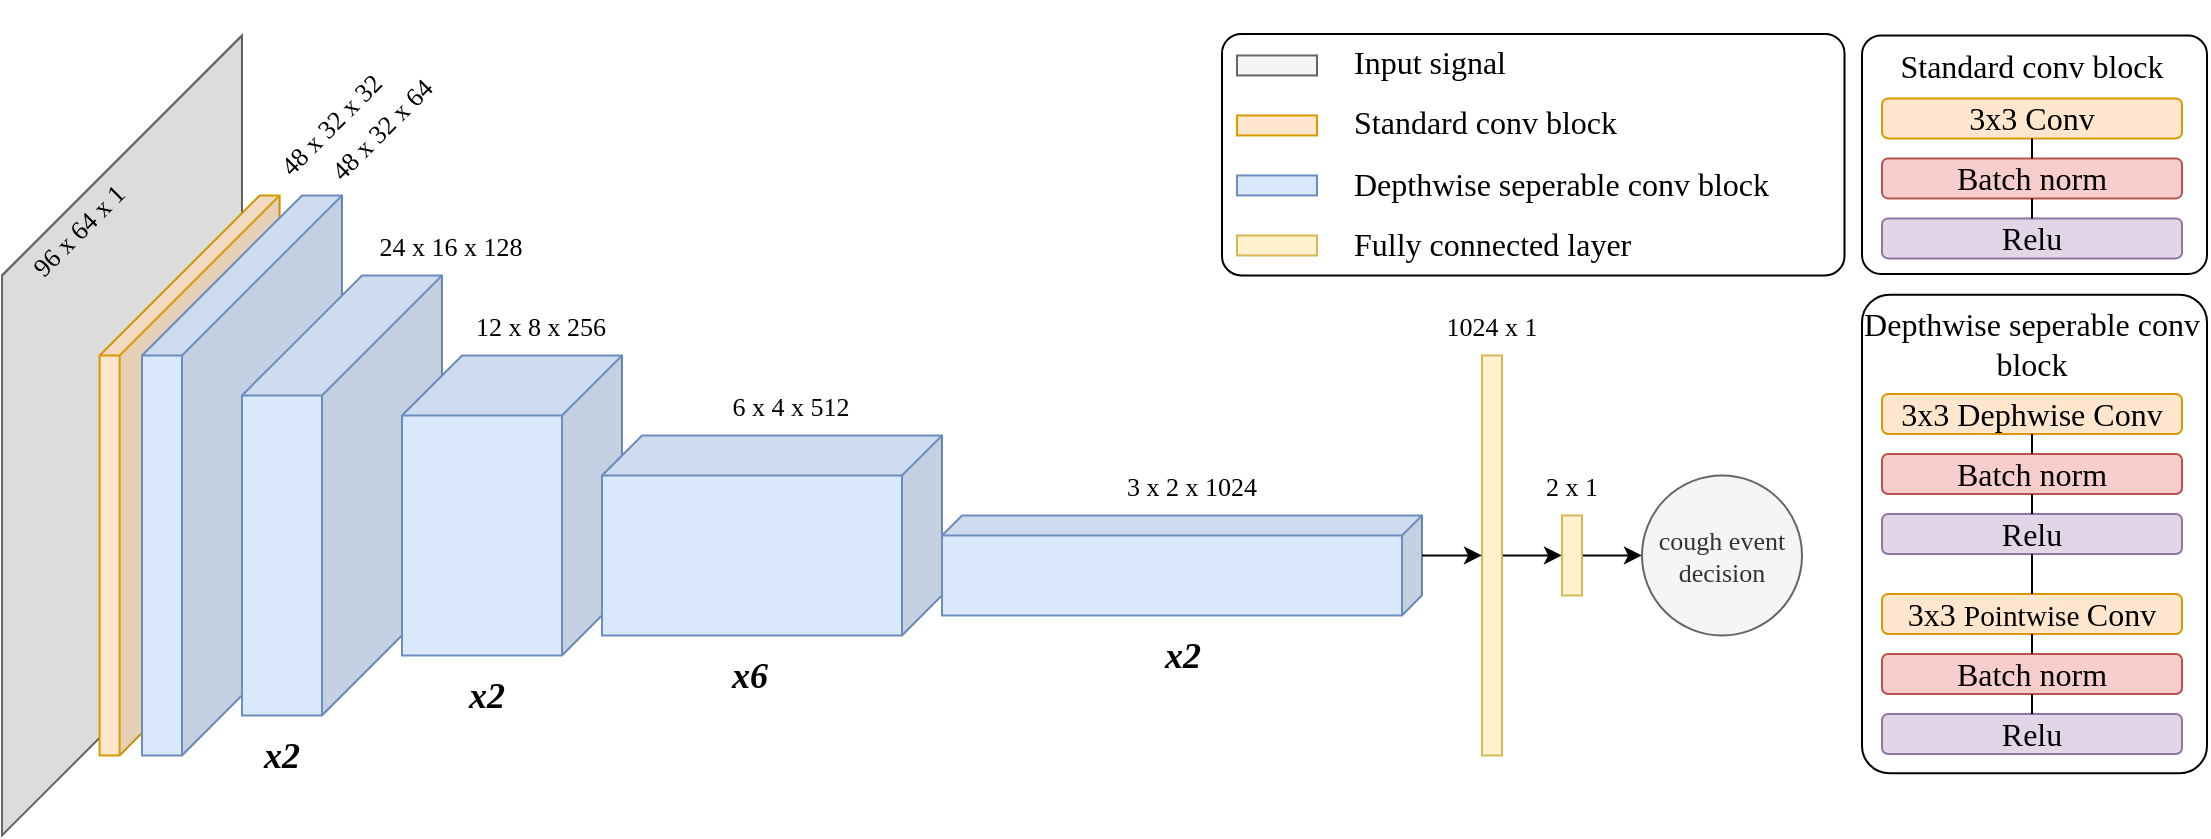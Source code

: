 <mxfile version="18.0.6" type="device"><diagram id="fn_3PNEznC-Y0D5N52Wr" name="Page-1"><mxGraphModel dx="1185" dy="721" grid="1" gridSize="10" guides="1" tooltips="1" connect="1" arrows="1" fold="1" page="1" pageScale="1" pageWidth="1400" pageHeight="850" math="0" shadow="0"><root><mxCell id="0"/><mxCell id="1" parent="0"/><mxCell id="YVkmUxx6rmBihFEYptXp-5" value="" style="rounded=1;whiteSpace=wrap;html=1;arcSize=8;fontFamily=Comic Sans MS;fillColor=default;" parent="1" vertex="1"><mxGeometry x="970" y="530.37" width="172.5" height="239.27" as="geometry"/></mxCell><mxCell id="5klQEirNXKxmXSNfGSBY-10" value="" style="rounded=1;whiteSpace=wrap;html=1;arcSize=8;fontFamily=Comic Sans MS;" parent="1" vertex="1"><mxGeometry x="650" y="400" width="311.25" height="120.73" as="geometry"/></mxCell><mxCell id="E9wr9kS5ZXiOrKinij7P-9" value="" style="shape=cube;whiteSpace=wrap;html=1;boundedLbl=1;backgroundOutline=1;darkOpacity=0.05;darkOpacity2=0.1;direction=east;size=200;flipV=0;flipH=1;fillColor=#f5f5f5;fontColor=#333333;strokeColor=#666666;fontFamily=Comic Sans MS;" parent="1" vertex="1"><mxGeometry x="40" y="400.73" width="120" height="400" as="geometry"/></mxCell><mxCell id="E9wr9kS5ZXiOrKinij7P-1" value="" style="shape=cube;whiteSpace=wrap;html=1;boundedLbl=1;backgroundOutline=1;darkOpacity=0.05;darkOpacity2=0.1;fillColor=#ffe6cc;direction=east;size=80;flipV=0;flipH=1;strokeColor=#d79b00;fontFamily=Comic Sans MS;" parent="1" vertex="1"><mxGeometry x="88.81" y="480.73" width="90" height="280" as="geometry"/></mxCell><mxCell id="5klQEirNXKxmXSNfGSBY-38" style="edgeStyle=orthogonalEdgeStyle;rounded=0;orthogonalLoop=1;jettySize=auto;html=1;entryX=0;entryY=0.5;entryDx=0;entryDy=0;fontSize=15;fontFamily=Comic Sans MS;" parent="1" source="BP_H7tgaW6EbcxSf2OxB-65" target="BP_H7tgaW6EbcxSf2OxB-66" edge="1"><mxGeometry relative="1" as="geometry"/></mxCell><mxCell id="BP_H7tgaW6EbcxSf2OxB-65" value="" style="rounded=0;whiteSpace=wrap;html=1;shadow=0;labelBackgroundColor=none;sketch=0;fontSize=12;fillColor=#fff2cc;strokeColor=#d6b656;fontFamily=Comic Sans MS;" parent="1" vertex="1"><mxGeometry x="780" y="560.73" width="10" height="200" as="geometry"/></mxCell><mxCell id="5klQEirNXKxmXSNfGSBY-39" style="edgeStyle=orthogonalEdgeStyle;rounded=0;orthogonalLoop=1;jettySize=auto;html=1;entryX=0;entryY=0.5;entryDx=0;entryDy=0;fontSize=15;fontFamily=Comic Sans MS;" parent="1" source="BP_H7tgaW6EbcxSf2OxB-66" target="2Ukn3HGsp6Sb5mwYhxMX-2" edge="1"><mxGeometry relative="1" as="geometry"/></mxCell><mxCell id="BP_H7tgaW6EbcxSf2OxB-66" value="" style="rounded=0;whiteSpace=wrap;html=1;shadow=0;labelBackgroundColor=none;sketch=0;fontSize=12;fillColor=#fff2cc;strokeColor=#d6b656;fontFamily=Comic Sans MS;" parent="1" vertex="1"><mxGeometry x="820.0" y="640.73" width="10" height="40" as="geometry"/></mxCell><mxCell id="2Ukn3HGsp6Sb5mwYhxMX-2" value="&lt;font style=&quot;font-size: 13px;&quot;&gt;cough event decision&lt;/font&gt;" style="ellipse;whiteSpace=wrap;html=1;fillColor=#f5f5f5;strokeColor=#666666;fontColor=#333333;fontFamily=Comic Sans MS;fontSize=13;" parent="1" vertex="1"><mxGeometry x="860" y="620.73" width="80" height="80" as="geometry"/></mxCell><mxCell id="5klQEirNXKxmXSNfGSBY-5" value="&lt;p style=&quot;line-height: 1.9;&quot;&gt;Input signal&lt;br style=&quot;&quot;&gt;Standard conv block&lt;br style=&quot;&quot;&gt;Depthwise seperable conv block&lt;br style=&quot;&quot;&gt;Fully connected layer&lt;/p&gt;" style="text;html=1;strokeColor=none;fillColor=none;align=left;verticalAlign=middle;whiteSpace=wrap;rounded=0;fontFamily=Comic Sans MS;fontSize=16;" parent="1" vertex="1"><mxGeometry x="713.75" y="400" width="247.5" height="120.73" as="geometry"/></mxCell><mxCell id="5klQEirNXKxmXSNfGSBY-7" value="" style="rounded=0;whiteSpace=wrap;html=1;fillColor=#f5f5f5;fontColor=#333333;strokeColor=#666666;fontFamily=Comic Sans MS;" parent="1" vertex="1"><mxGeometry x="657.5" y="410.73" width="40" height="10" as="geometry"/></mxCell><mxCell id="5klQEirNXKxmXSNfGSBY-8" value="" style="rounded=0;whiteSpace=wrap;html=1;fillColor=#ffe6cc;strokeColor=#d79b00;fontFamily=Comic Sans MS;" parent="1" vertex="1"><mxGeometry x="657.5" y="440.73" width="40" height="10" as="geometry"/></mxCell><mxCell id="5klQEirNXKxmXSNfGSBY-9" value="" style="rounded=0;whiteSpace=wrap;html=1;fillColor=#dae8fc;strokeColor=#6c8ebf;fontFamily=Comic Sans MS;" parent="1" vertex="1"><mxGeometry x="657.5" y="470.73" width="40" height="10" as="geometry"/></mxCell><mxCell id="5klQEirNXKxmXSNfGSBY-15" value="" style="shape=cube;whiteSpace=wrap;html=1;boundedLbl=1;backgroundOutline=1;darkOpacity=0.05;darkOpacity2=0.1;fillColor=#dae8fc;direction=east;size=80;flipV=0;flipH=1;strokeColor=#6c8ebf;fontFamily=Comic Sans MS;" parent="1" vertex="1"><mxGeometry x="110.0" y="480.73" width="100" height="280" as="geometry"/></mxCell><mxCell id="5klQEirNXKxmXSNfGSBY-16" value="" style="shape=cube;whiteSpace=wrap;html=1;boundedLbl=1;backgroundOutline=1;darkOpacity=0.05;darkOpacity2=0.1;fillColor=#dae8fc;direction=east;size=60;flipV=0;flipH=1;strokeColor=#6c8ebf;fontFamily=Comic Sans MS;" parent="1" vertex="1"><mxGeometry x="160.0" y="520.73" width="100" height="220" as="geometry"/></mxCell><mxCell id="5klQEirNXKxmXSNfGSBY-19" value="" style="shape=cube;whiteSpace=wrap;html=1;boundedLbl=1;backgroundOutline=1;darkOpacity=0.05;darkOpacity2=0.1;fillColor=#dae8fc;direction=east;size=30;flipV=0;flipH=1;strokeColor=#6c8ebf;fontFamily=Comic Sans MS;" parent="1" vertex="1"><mxGeometry x="240.0" y="560.73" width="110" height="150" as="geometry"/></mxCell><mxCell id="5klQEirNXKxmXSNfGSBY-28" value="x2" style="text;html=1;strokeColor=none;fillColor=none;align=center;verticalAlign=middle;whiteSpace=wrap;rounded=0;fontStyle=3;fontSize=18;fontFamily=Comic Sans MS;" parent="1" vertex="1"><mxGeometry x="160.0" y="740.73" width="40" height="40" as="geometry"/></mxCell><mxCell id="5klQEirNXKxmXSNfGSBY-31" value="x2" style="text;html=1;strokeColor=none;fillColor=none;align=center;verticalAlign=middle;whiteSpace=wrap;rounded=0;fontStyle=3;fontSize=18;fontFamily=Comic Sans MS;" parent="1" vertex="1"><mxGeometry x="255.0" y="710.73" width="55" height="40" as="geometry"/></mxCell><mxCell id="5klQEirNXKxmXSNfGSBY-32" value="x6" style="text;html=1;strokeColor=none;fillColor=none;align=center;verticalAlign=middle;whiteSpace=wrap;rounded=0;fontStyle=3;fontSize=18;fontFamily=Comic Sans MS;" parent="1" vertex="1"><mxGeometry x="389.09" y="700.73" width="50" height="40" as="geometry"/></mxCell><mxCell id="5klQEirNXKxmXSNfGSBY-35" value="" style="shape=cube;whiteSpace=wrap;html=1;boundedLbl=1;backgroundOutline=1;darkOpacity=0.05;darkOpacity2=0.1;fillColor=#dae8fc;direction=east;size=20;flipV=0;flipH=1;strokeColor=#6c8ebf;fontFamily=Comic Sans MS;" parent="1" vertex="1"><mxGeometry x="340.0" y="600.73" width="170" height="100" as="geometry"/></mxCell><mxCell id="5klQEirNXKxmXSNfGSBY-29" value="" style="shape=cube;whiteSpace=wrap;html=1;boundedLbl=1;backgroundOutline=1;darkOpacity=0.05;darkOpacity2=0.1;fillColor=#dae8fc;direction=east;size=10;flipV=0;flipH=1;strokeColor=#6c8ebf;rotation=0;fontFamily=Comic Sans MS;" parent="1" vertex="1"><mxGeometry x="510.0" y="640.73" width="240" height="50" as="geometry"/></mxCell><mxCell id="5klQEirNXKxmXSNfGSBY-37" value="" style="endArrow=classic;html=1;rounded=0;fontSize=15;exitX=0;exitY=0;exitDx=0;exitDy=20;exitPerimeter=0;entryX=0;entryY=0.5;entryDx=0;entryDy=0;fontFamily=Comic Sans MS;" parent="1" source="5klQEirNXKxmXSNfGSBY-29" target="BP_H7tgaW6EbcxSf2OxB-65" edge="1"><mxGeometry width="50" height="50" relative="1" as="geometry"><mxPoint x="770" y="660.73" as="sourcePoint"/><mxPoint x="820" y="610.73" as="targetPoint"/></mxGeometry></mxCell><mxCell id="5klQEirNXKxmXSNfGSBY-42" value="96 x 64 x 1" style="text;html=1;strokeColor=none;fillColor=none;align=center;verticalAlign=middle;whiteSpace=wrap;rounded=0;fontSize=13;rotation=-45;fontFamily=Comic Sans MS;" parent="1" vertex="1"><mxGeometry x="32.93" y="487.8" width="90" height="20" as="geometry"/></mxCell><mxCell id="5klQEirNXKxmXSNfGSBY-44" value="48 x 32 x 32" style="text;html=1;strokeColor=none;fillColor=none;align=center;verticalAlign=middle;whiteSpace=wrap;rounded=0;fontSize=13;rotation=-45;fontFamily=Comic Sans MS;" parent="1" vertex="1"><mxGeometry x="129.89" y="437.65" width="148.46" height="13.79" as="geometry"/></mxCell><mxCell id="5klQEirNXKxmXSNfGSBY-46" value="24 x 16 x 128" style="text;html=1;strokeColor=none;fillColor=none;align=center;verticalAlign=middle;whiteSpace=wrap;rounded=0;fontSize=13;rotation=0;fontFamily=Comic Sans MS;" parent="1" vertex="1"><mxGeometry x="218.54" y="490.73" width="91.46" height="30" as="geometry"/></mxCell><mxCell id="5klQEirNXKxmXSNfGSBY-48" value="48 x 32 x 64" style="text;html=1;strokeColor=none;fillColor=none;align=center;verticalAlign=middle;whiteSpace=wrap;rounded=0;fontSize=13;rotation=-45;fontFamily=Comic Sans MS;" parent="1" vertex="1"><mxGeometry x="151.38" y="442.53" width="157.33" height="8.86" as="geometry"/></mxCell><mxCell id="5klQEirNXKxmXSNfGSBY-49" value="12 x 8 x 256" style="text;html=1;strokeColor=none;fillColor=none;align=center;verticalAlign=middle;whiteSpace=wrap;rounded=0;fontSize=13;rotation=0;fontFamily=Comic Sans MS;" parent="1" vertex="1"><mxGeometry x="268.54" y="530.73" width="81.46" height="30" as="geometry"/></mxCell><mxCell id="5klQEirNXKxmXSNfGSBY-50" value="6 x 4 x 512" style="text;html=1;strokeColor=none;fillColor=none;align=center;verticalAlign=middle;whiteSpace=wrap;rounded=0;fontSize=13;rotation=0;fontFamily=Comic Sans MS;" parent="1" vertex="1"><mxGeometry x="358.54" y="570.73" width="151.46" height="30" as="geometry"/></mxCell><mxCell id="5klQEirNXKxmXSNfGSBY-51" value="3 x 2 x 1024" style="text;html=1;strokeColor=none;fillColor=none;align=center;verticalAlign=middle;whiteSpace=wrap;rounded=0;fontSize=13;rotation=0;fontFamily=Comic Sans MS;" parent="1" vertex="1"><mxGeometry x="520" y="610.73" width="230" height="30" as="geometry"/></mxCell><mxCell id="5klQEirNXKxmXSNfGSBY-52" value="1024 x 1" style="text;html=1;strokeColor=none;fillColor=none;align=center;verticalAlign=middle;whiteSpace=wrap;rounded=0;fontSize=13;rotation=0;fontFamily=Comic Sans MS;" parent="1" vertex="1"><mxGeometry x="750" y="530.73" width="70" height="30" as="geometry"/></mxCell><mxCell id="5klQEirNXKxmXSNfGSBY-53" value="2 x 1" style="text;html=1;strokeColor=none;fillColor=none;align=center;verticalAlign=middle;whiteSpace=wrap;rounded=0;fontSize=13;rotation=0;fontFamily=Comic Sans MS;" parent="1" vertex="1"><mxGeometry x="790" y="610.73" width="70" height="30" as="geometry"/></mxCell><mxCell id="5klQEirNXKxmXSNfGSBY-55" value="" style="rounded=0;whiteSpace=wrap;html=1;fillColor=#fff2cc;strokeColor=#d6b656;fontFamily=Comic Sans MS;" parent="1" vertex="1"><mxGeometry x="657.5" y="500.73" width="40" height="10" as="geometry"/></mxCell><mxCell id="GgNlNkHrGoF0q-UltFvx-1" value="x2" style="text;html=1;strokeColor=none;fillColor=none;align=center;verticalAlign=middle;whiteSpace=wrap;rounded=0;fontStyle=3;fontSize=18;fontFamily=Comic Sans MS;" parent="1" vertex="1"><mxGeometry x="602.5" y="690.73" width="55" height="40" as="geometry"/></mxCell><mxCell id="87USMayLPEOsQKwV9L3O-43" value="3x3 Dephwise Conv" style="rounded=1;whiteSpace=wrap;html=1;fontFamily=Comic Sans MS;fontSize=16;strokeWidth=1;fillColor=#ffe6cc;strokeColor=#d79b00;" parent="1" vertex="1"><mxGeometry x="980" y="580" width="150" height="20" as="geometry"/></mxCell><mxCell id="87USMayLPEOsQKwV9L3O-44" value="Batch norm" style="rounded=1;whiteSpace=wrap;html=1;fontFamily=Comic Sans MS;fontSize=16;strokeWidth=1;fillColor=#f8cecc;strokeColor=#b85450;" parent="1" vertex="1"><mxGeometry x="980" y="610" width="150" height="20" as="geometry"/></mxCell><mxCell id="87USMayLPEOsQKwV9L3O-45" value="Relu" style="rounded=1;whiteSpace=wrap;html=1;fontFamily=Comic Sans MS;fontSize=16;strokeWidth=1;fillColor=#e1d5e7;strokeColor=#9673a6;" parent="1" vertex="1"><mxGeometry x="980" y="640" width="150" height="20" as="geometry"/></mxCell><mxCell id="87USMayLPEOsQKwV9L3O-46" value="3x3&amp;nbsp;&lt;span style=&quot;font-size:11.0pt;line-height:107%;&lt;br/&gt;font-family:&amp;quot;Times New Roman&amp;quot;,serif;mso-ascii-theme-font:major-bidi;mso-fareast-font-family:&lt;br/&gt;&amp;quot;Times New Roman&amp;quot;;mso-fareast-theme-font:minor-fareast;mso-hansi-theme-font:&lt;br/&gt;major-bidi;mso-bidi-theme-font:major-bidi;mso-ansi-language:EN-US;mso-fareast-language:&lt;br/&gt;EN-US;mso-bidi-language:HE&quot;&gt;Pointwise&amp;nbsp;&lt;/span&gt;Conv" style="rounded=1;whiteSpace=wrap;html=1;fontFamily=Comic Sans MS;fontSize=16;strokeWidth=1;fillColor=#ffe6cc;strokeColor=#d79b00;" parent="1" vertex="1"><mxGeometry x="980" y="680" width="150" height="20" as="geometry"/></mxCell><mxCell id="87USMayLPEOsQKwV9L3O-47" value="Batch norm" style="rounded=1;whiteSpace=wrap;html=1;fontFamily=Comic Sans MS;fontSize=16;strokeWidth=1;fillColor=#f8cecc;strokeColor=#b85450;" parent="1" vertex="1"><mxGeometry x="980" y="710" width="150" height="20" as="geometry"/></mxCell><mxCell id="87USMayLPEOsQKwV9L3O-48" value="Relu" style="rounded=1;whiteSpace=wrap;html=1;fontFamily=Comic Sans MS;fontSize=16;strokeWidth=1;fillColor=#e1d5e7;strokeColor=#9673a6;" parent="1" vertex="1"><mxGeometry x="980" y="740" width="150" height="20" as="geometry"/></mxCell><mxCell id="87USMayLPEOsQKwV9L3O-65" value="" style="endArrow=none;html=1;rounded=0;fontSize=16;exitX=0.5;exitY=1;exitDx=0;exitDy=0;entryX=0.5;entryY=0;entryDx=0;entryDy=0;fontFamily=Comic Sans MS;" parent="1" source="87USMayLPEOsQKwV9L3O-43" target="87USMayLPEOsQKwV9L3O-44" edge="1"><mxGeometry width="50" height="50" relative="1" as="geometry"><mxPoint x="1050" y="660.73" as="sourcePoint"/><mxPoint x="1100" y="610.73" as="targetPoint"/></mxGeometry></mxCell><mxCell id="87USMayLPEOsQKwV9L3O-66" value="" style="endArrow=none;html=1;rounded=0;fontSize=16;entryX=0.5;entryY=1;entryDx=0;entryDy=0;exitX=0.5;exitY=0;exitDx=0;exitDy=0;fontFamily=Comic Sans MS;" parent="1" source="87USMayLPEOsQKwV9L3O-45" target="87USMayLPEOsQKwV9L3O-44" edge="1"><mxGeometry width="50" height="50" relative="1" as="geometry"><mxPoint x="1050" y="660.73" as="sourcePoint"/><mxPoint x="1100" y="610.73" as="targetPoint"/></mxGeometry></mxCell><mxCell id="87USMayLPEOsQKwV9L3O-67" value="" style="endArrow=none;html=1;rounded=0;fontSize=16;entryX=0.5;entryY=1;entryDx=0;entryDy=0;exitX=0.5;exitY=0;exitDx=0;exitDy=0;fontFamily=Comic Sans MS;" parent="1" source="87USMayLPEOsQKwV9L3O-46" target="87USMayLPEOsQKwV9L3O-45" edge="1"><mxGeometry width="50" height="50" relative="1" as="geometry"><mxPoint x="1050" y="660.73" as="sourcePoint"/><mxPoint x="1100" y="610.73" as="targetPoint"/></mxGeometry></mxCell><mxCell id="87USMayLPEOsQKwV9L3O-68" value="" style="endArrow=none;html=1;rounded=0;fontSize=16;entryX=0.5;entryY=1;entryDx=0;entryDy=0;exitX=0.5;exitY=0;exitDx=0;exitDy=0;fontFamily=Comic Sans MS;" parent="1" source="87USMayLPEOsQKwV9L3O-47" target="87USMayLPEOsQKwV9L3O-46" edge="1"><mxGeometry width="50" height="50" relative="1" as="geometry"><mxPoint x="1050" y="770.73" as="sourcePoint"/><mxPoint x="1100" y="720.73" as="targetPoint"/></mxGeometry></mxCell><mxCell id="YVkmUxx6rmBihFEYptXp-4" value="" style="rounded=1;whiteSpace=wrap;html=1;arcSize=8;fontFamily=Comic Sans MS;fillColor=default;" parent="1" vertex="1"><mxGeometry x="970" y="400.73" width="172.5" height="119.27" as="geometry"/></mxCell><mxCell id="87USMayLPEOsQKwV9L3O-69" value="" style="endArrow=none;html=1;rounded=0;fontSize=16;entryX=0.5;entryY=1;entryDx=0;entryDy=0;exitX=0.5;exitY=0;exitDx=0;exitDy=0;fontFamily=Comic Sans MS;" parent="1" source="87USMayLPEOsQKwV9L3O-48" target="87USMayLPEOsQKwV9L3O-47" edge="1"><mxGeometry width="50" height="50" relative="1" as="geometry"><mxPoint x="1050" y="770.73" as="sourcePoint"/><mxPoint x="1100" y="720.73" as="targetPoint"/></mxGeometry></mxCell><mxCell id="87USMayLPEOsQKwV9L3O-72" value="&lt;font&gt;Depthwise seperable conv block&lt;/font&gt;" style="text;html=1;strokeColor=none;fillColor=none;align=center;verticalAlign=middle;whiteSpace=wrap;rounded=0;fontSize=16;fontFamily=Comic Sans MS;" parent="1" vertex="1"><mxGeometry x="970" y="530" width="170" height="50" as="geometry"/></mxCell><mxCell id="87USMayLPEOsQKwV9L3O-54" value="3x3 Conv" style="rounded=1;whiteSpace=wrap;html=1;fontFamily=Comic Sans MS;fontSize=16;strokeWidth=1;fillColor=#ffe6cc;strokeColor=#d79b00;" parent="1" vertex="1"><mxGeometry x="980" y="432.19" width="150" height="20" as="geometry"/></mxCell><mxCell id="87USMayLPEOsQKwV9L3O-55" value="Batch norm" style="rounded=1;whiteSpace=wrap;html=1;fontFamily=Comic Sans MS;fontSize=16;strokeWidth=1;fillColor=#f8cecc;strokeColor=#b85450;" parent="1" vertex="1"><mxGeometry x="980" y="462.19" width="150" height="20" as="geometry"/></mxCell><mxCell id="87USMayLPEOsQKwV9L3O-56" value="Relu" style="rounded=1;whiteSpace=wrap;html=1;fontFamily=Comic Sans MS;fontSize=16;strokeWidth=1;fillColor=#e1d5e7;strokeColor=#9673a6;" parent="1" vertex="1"><mxGeometry x="980" y="492.19" width="150" height="20" as="geometry"/></mxCell><mxCell id="87USMayLPEOsQKwV9L3O-62" value="" style="endArrow=none;html=1;rounded=0;fontSize=16;entryX=0.5;entryY=1;entryDx=0;entryDy=0;exitX=0.5;exitY=0;exitDx=0;exitDy=0;fontFamily=Comic Sans MS;" parent="1" source="87USMayLPEOsQKwV9L3O-55" target="87USMayLPEOsQKwV9L3O-54" edge="1"><mxGeometry width="50" height="50" relative="1" as="geometry"><mxPoint x="1060" y="491.46" as="sourcePoint"/><mxPoint x="1110" y="441.46" as="targetPoint"/></mxGeometry></mxCell><mxCell id="87USMayLPEOsQKwV9L3O-63" value="" style="endArrow=none;html=1;rounded=0;fontSize=16;entryX=0.5;entryY=1;entryDx=0;entryDy=0;exitX=0.5;exitY=0;exitDx=0;exitDy=0;fontFamily=Comic Sans MS;" parent="1" source="87USMayLPEOsQKwV9L3O-56" target="87USMayLPEOsQKwV9L3O-55" edge="1"><mxGeometry width="50" height="50" relative="1" as="geometry"><mxPoint x="1059.93" y="492.19" as="sourcePoint"/><mxPoint x="1059.93" y="482.19" as="targetPoint"/></mxGeometry></mxCell><mxCell id="87USMayLPEOsQKwV9L3O-73" value="&lt;div style=&quot;&quot;&gt;&lt;span style=&quot;background-color: initial;&quot;&gt;Standard conv block&lt;/span&gt;&lt;/div&gt;" style="text;html=1;strokeColor=none;fillColor=none;align=center;verticalAlign=middle;whiteSpace=wrap;rounded=0;fontSize=16;fontFamily=Comic Sans MS;" parent="1" vertex="1"><mxGeometry x="970" y="400.73" width="170" height="31.46" as="geometry"/></mxCell></root></mxGraphModel></diagram></mxfile>